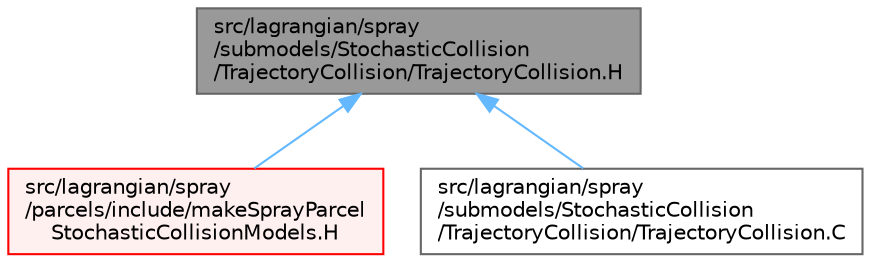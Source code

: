 digraph "src/lagrangian/spray/submodels/StochasticCollision/TrajectoryCollision/TrajectoryCollision.H"
{
 // LATEX_PDF_SIZE
  bgcolor="transparent";
  edge [fontname=Helvetica,fontsize=10,labelfontname=Helvetica,labelfontsize=10];
  node [fontname=Helvetica,fontsize=10,shape=box,height=0.2,width=0.4];
  Node1 [id="Node000001",label="src/lagrangian/spray\l/submodels/StochasticCollision\l/TrajectoryCollision/TrajectoryCollision.H",height=0.2,width=0.4,color="gray40", fillcolor="grey60", style="filled", fontcolor="black",tooltip=" "];
  Node1 -> Node2 [id="edge1_Node000001_Node000002",dir="back",color="steelblue1",style="solid",tooltip=" "];
  Node2 [id="Node000002",label="src/lagrangian/spray\l/parcels/include/makeSprayParcel\lStochasticCollisionModels.H",height=0.2,width=0.4,color="red", fillcolor="#FFF0F0", style="filled",URL="$makeSprayParcelStochasticCollisionModels_8H.html",tooltip=" "];
  Node1 -> Node4 [id="edge2_Node000001_Node000004",dir="back",color="steelblue1",style="solid",tooltip=" "];
  Node4 [id="Node000004",label="src/lagrangian/spray\l/submodels/StochasticCollision\l/TrajectoryCollision/TrajectoryCollision.C",height=0.2,width=0.4,color="grey40", fillcolor="white", style="filled",URL="$TrajectoryCollision_8C.html",tooltip=" "];
}
